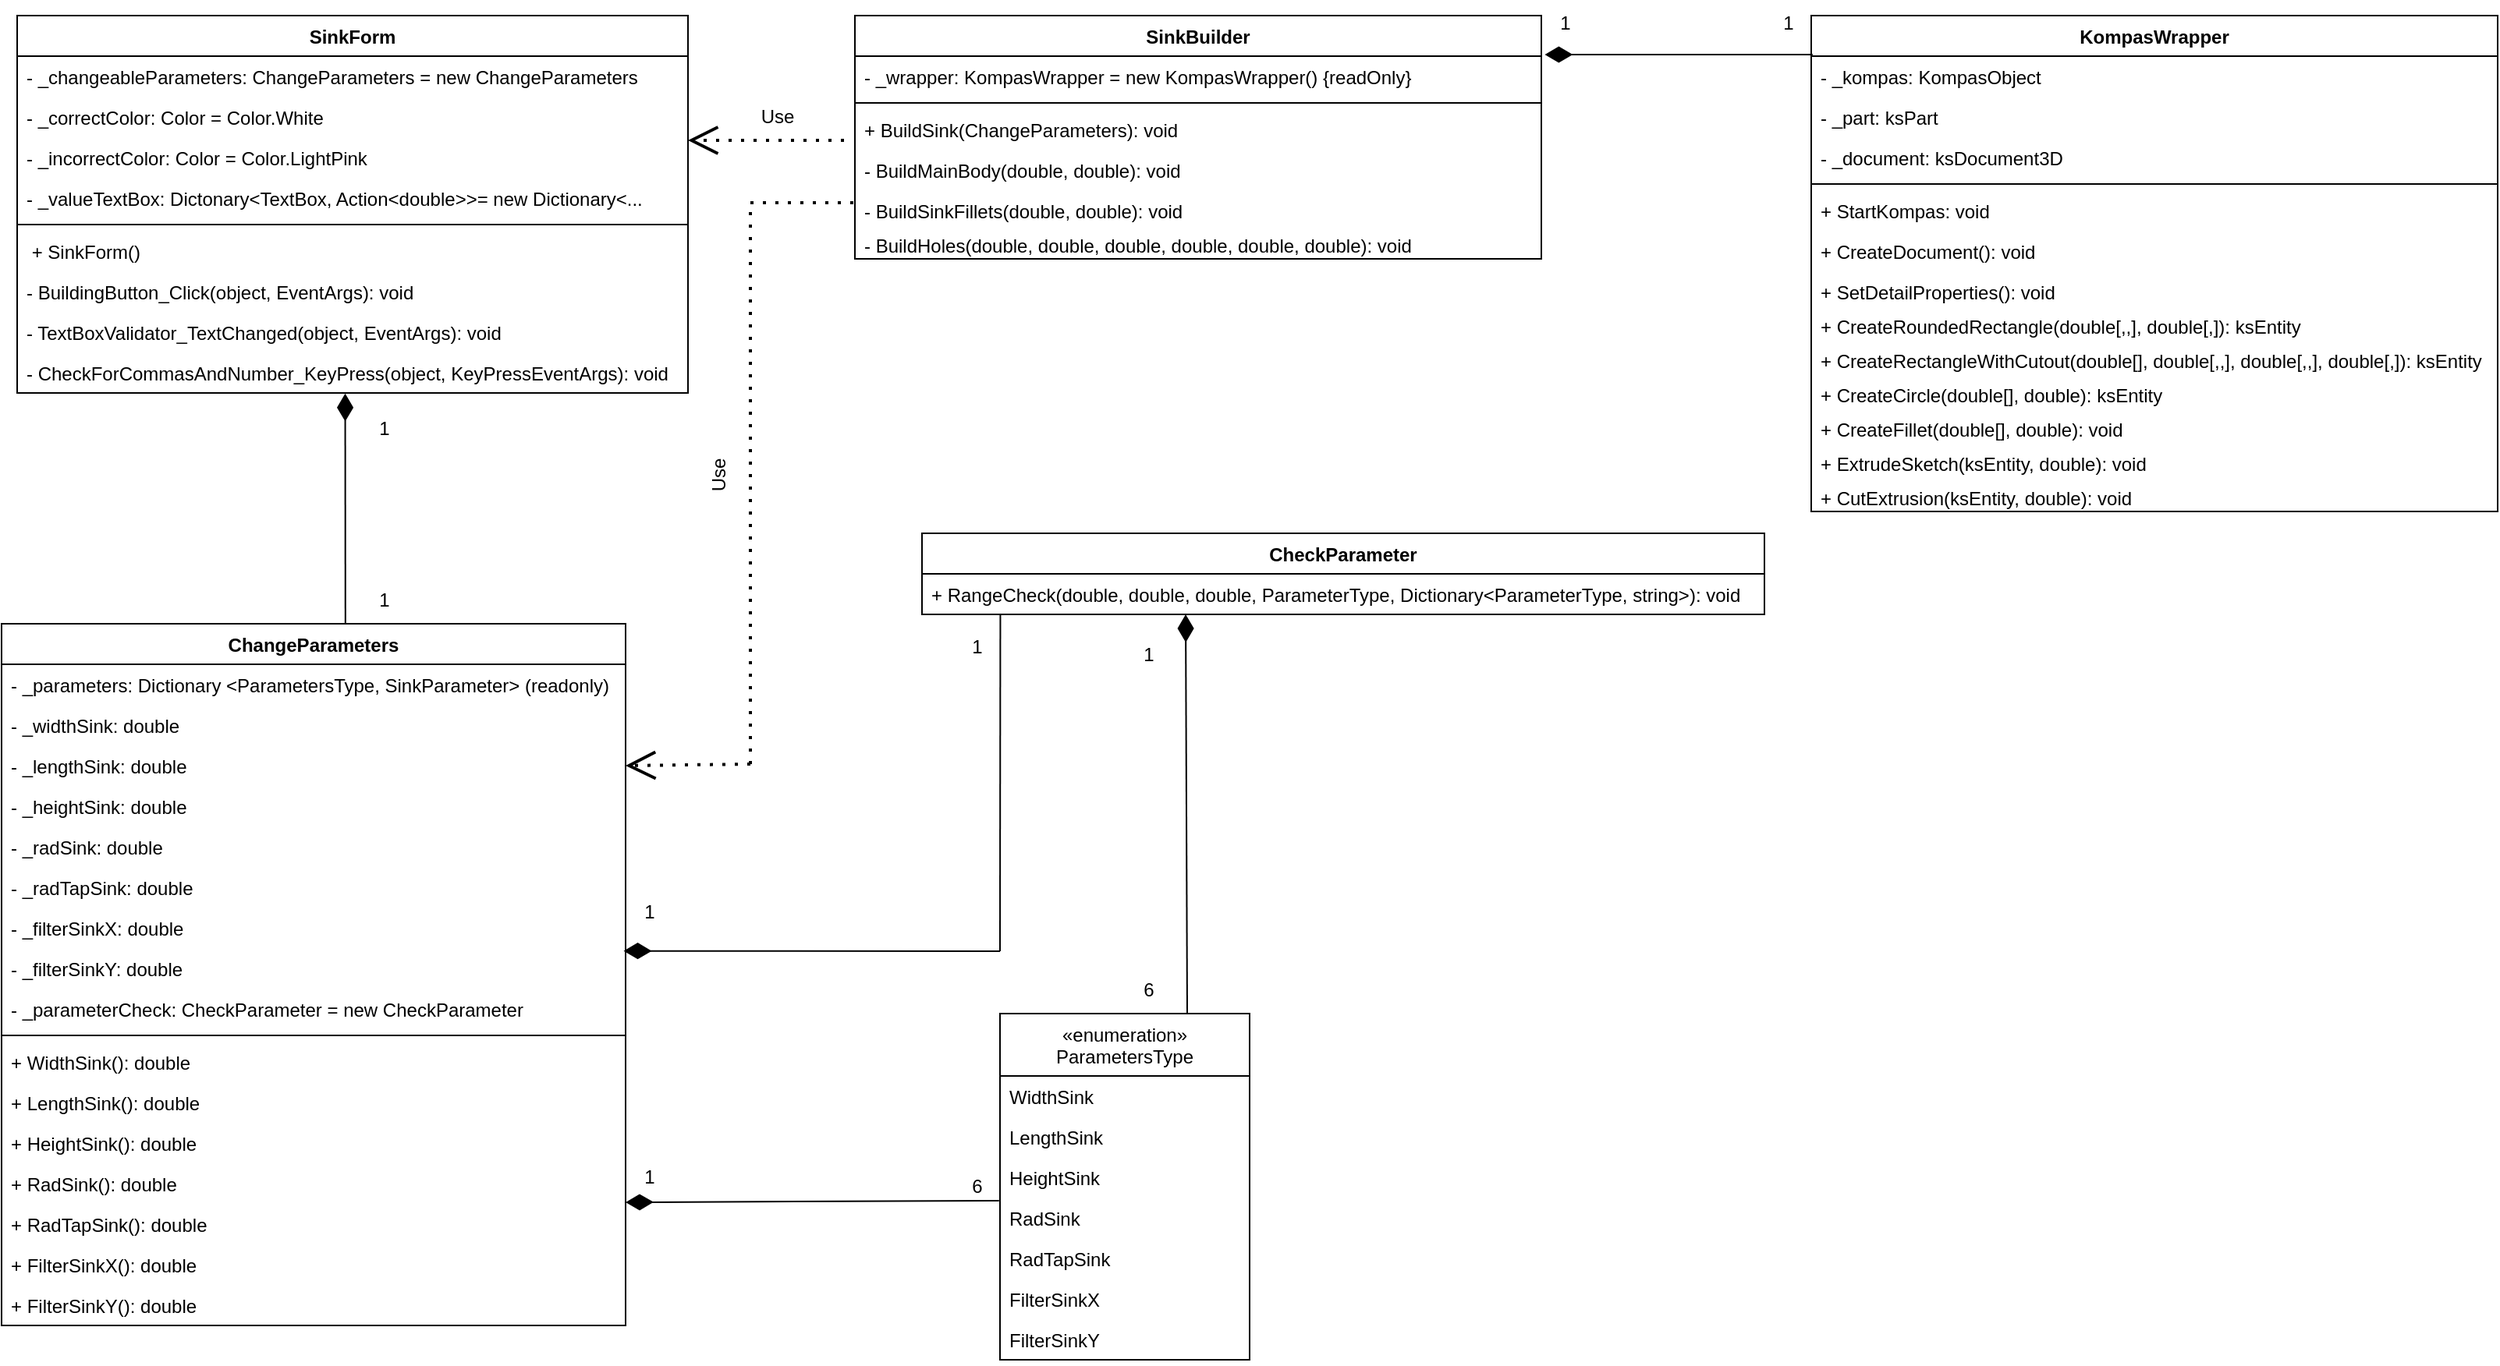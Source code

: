 <mxfile version="20.7.4" type="device"><diagram id="C5RBs43oDa-KdzZeNtuy" name="Page-1"><mxGraphModel dx="1922" dy="2134" grid="1" gridSize="10" guides="1" tooltips="1" connect="1" arrows="1" fold="1" page="1" pageScale="1" pageWidth="827" pageHeight="1169" math="0" shadow="0"><root><mxCell id="WIyWlLk6GJQsqaUBKTNV-0"/><mxCell id="WIyWlLk6GJQsqaUBKTNV-1" parent="WIyWlLk6GJQsqaUBKTNV-0"/><mxCell id="2b7lycrdqotIp7U3KDZW-11" value="«enumeration»&#10;ParametersType" style="swimlane;fontStyle=0;childLayout=stackLayout;horizontal=1;startSize=40;fillColor=none;horizontalStack=0;resizeParent=1;resizeParentMax=0;resizeLast=0;collapsible=1;marginBottom=0;" parent="WIyWlLk6GJQsqaUBKTNV-1" vertex="1"><mxGeometry x="760" y="600" width="160" height="222" as="geometry"/></mxCell><mxCell id="2b7lycrdqotIp7U3KDZW-12" value="WidthSink" style="text;strokeColor=none;fillColor=none;align=left;verticalAlign=top;spacingLeft=4;spacingRight=4;overflow=hidden;rotatable=0;points=[[0,0.5],[1,0.5]];portConstraint=eastwest;" parent="2b7lycrdqotIp7U3KDZW-11" vertex="1"><mxGeometry y="40" width="160" height="26" as="geometry"/></mxCell><mxCell id="2b7lycrdqotIp7U3KDZW-13" value="LengthSink" style="text;strokeColor=none;fillColor=none;align=left;verticalAlign=top;spacingLeft=4;spacingRight=4;overflow=hidden;rotatable=0;points=[[0,0.5],[1,0.5]];portConstraint=eastwest;" parent="2b7lycrdqotIp7U3KDZW-11" vertex="1"><mxGeometry y="66" width="160" height="26" as="geometry"/></mxCell><mxCell id="2b7lycrdqotIp7U3KDZW-15" value="HeightSink" style="text;strokeColor=none;fillColor=none;align=left;verticalAlign=top;spacingLeft=4;spacingRight=4;overflow=hidden;rotatable=0;points=[[0,0.5],[1,0.5]];portConstraint=eastwest;" parent="2b7lycrdqotIp7U3KDZW-11" vertex="1"><mxGeometry y="92" width="160" height="26" as="geometry"/></mxCell><mxCell id="2b7lycrdqotIp7U3KDZW-16" value="RadSink" style="text;strokeColor=none;fillColor=none;align=left;verticalAlign=top;spacingLeft=4;spacingRight=4;overflow=hidden;rotatable=0;points=[[0,0.5],[1,0.5]];portConstraint=eastwest;" parent="2b7lycrdqotIp7U3KDZW-11" vertex="1"><mxGeometry y="118" width="160" height="26" as="geometry"/></mxCell><mxCell id="2b7lycrdqotIp7U3KDZW-14" value="RadTapSink" style="text;strokeColor=none;fillColor=none;align=left;verticalAlign=top;spacingLeft=4;spacingRight=4;overflow=hidden;rotatable=0;points=[[0,0.5],[1,0.5]];portConstraint=eastwest;" parent="2b7lycrdqotIp7U3KDZW-11" vertex="1"><mxGeometry y="144" width="160" height="26" as="geometry"/></mxCell><mxCell id="oP7Fk-LFjUkk68pBzpPF-30" value="FilterSinkX" style="text;strokeColor=none;fillColor=none;align=left;verticalAlign=top;spacingLeft=4;spacingRight=4;overflow=hidden;rotatable=0;points=[[0,0.5],[1,0.5]];portConstraint=eastwest;" vertex="1" parent="2b7lycrdqotIp7U3KDZW-11"><mxGeometry y="170" width="160" height="26" as="geometry"/></mxCell><mxCell id="oP7Fk-LFjUkk68pBzpPF-29" value="FilterSinkY" style="text;strokeColor=none;fillColor=none;align=left;verticalAlign=top;spacingLeft=4;spacingRight=4;overflow=hidden;rotatable=0;points=[[0,0.5],[1,0.5]];portConstraint=eastwest;" vertex="1" parent="2b7lycrdqotIp7U3KDZW-11"><mxGeometry y="196" width="160" height="26" as="geometry"/></mxCell><mxCell id="2b7lycrdqotIp7U3KDZW-26" value="ChangeParameters" style="swimlane;fontStyle=1;align=center;verticalAlign=top;childLayout=stackLayout;horizontal=1;startSize=26;horizontalStack=0;resizeParent=1;resizeParentMax=0;resizeLast=0;collapsible=1;marginBottom=0;" parent="WIyWlLk6GJQsqaUBKTNV-1" vertex="1"><mxGeometry x="120" y="350" width="400" height="450" as="geometry"/></mxCell><mxCell id="2b7lycrdqotIp7U3KDZW-27" value="- _parameters: Dictionary &lt;ParametersType, SinkParameter&gt; (readonly)" style="text;strokeColor=none;fillColor=none;align=left;verticalAlign=top;spacingLeft=4;spacingRight=4;overflow=hidden;rotatable=0;points=[[0,0.5],[1,0.5]];portConstraint=eastwest;" parent="2b7lycrdqotIp7U3KDZW-26" vertex="1"><mxGeometry y="26" width="400" height="26" as="geometry"/></mxCell><mxCell id="oP7Fk-LFjUkk68pBzpPF-5" value="- _widthSink: double" style="text;strokeColor=none;fillColor=none;align=left;verticalAlign=top;spacingLeft=4;spacingRight=4;overflow=hidden;rotatable=0;points=[[0,0.5],[1,0.5]];portConstraint=eastwest;" vertex="1" parent="2b7lycrdqotIp7U3KDZW-26"><mxGeometry y="52" width="400" height="26" as="geometry"/></mxCell><mxCell id="oP7Fk-LFjUkk68pBzpPF-6" value="- _lengthSink: double" style="text;strokeColor=none;fillColor=none;align=left;verticalAlign=top;spacingLeft=4;spacingRight=4;overflow=hidden;rotatable=0;points=[[0,0.5],[1,0.5]];portConstraint=eastwest;" vertex="1" parent="2b7lycrdqotIp7U3KDZW-26"><mxGeometry y="78" width="400" height="26" as="geometry"/></mxCell><mxCell id="oP7Fk-LFjUkk68pBzpPF-7" value="- _heightSink: double" style="text;strokeColor=none;fillColor=none;align=left;verticalAlign=top;spacingLeft=4;spacingRight=4;overflow=hidden;rotatable=0;points=[[0,0.5],[1,0.5]];portConstraint=eastwest;" vertex="1" parent="2b7lycrdqotIp7U3KDZW-26"><mxGeometry y="104" width="400" height="26" as="geometry"/></mxCell><mxCell id="oP7Fk-LFjUkk68pBzpPF-8" value="- _radSink: double" style="text;strokeColor=none;fillColor=none;align=left;verticalAlign=top;spacingLeft=4;spacingRight=4;overflow=hidden;rotatable=0;points=[[0,0.5],[1,0.5]];portConstraint=eastwest;" vertex="1" parent="2b7lycrdqotIp7U3KDZW-26"><mxGeometry y="130" width="400" height="26" as="geometry"/></mxCell><mxCell id="oP7Fk-LFjUkk68pBzpPF-9" value="- _radTapSink: double" style="text;strokeColor=none;fillColor=none;align=left;verticalAlign=top;spacingLeft=4;spacingRight=4;overflow=hidden;rotatable=0;points=[[0,0.5],[1,0.5]];portConstraint=eastwest;" vertex="1" parent="2b7lycrdqotIp7U3KDZW-26"><mxGeometry y="156" width="400" height="26" as="geometry"/></mxCell><mxCell id="oP7Fk-LFjUkk68pBzpPF-10" value="- _filterSinkX: double" style="text;strokeColor=none;fillColor=none;align=left;verticalAlign=top;spacingLeft=4;spacingRight=4;overflow=hidden;rotatable=0;points=[[0,0.5],[1,0.5]];portConstraint=eastwest;" vertex="1" parent="2b7lycrdqotIp7U3KDZW-26"><mxGeometry y="182" width="400" height="26" as="geometry"/></mxCell><mxCell id="oP7Fk-LFjUkk68pBzpPF-11" value="- _filterSinkY: double" style="text;strokeColor=none;fillColor=none;align=left;verticalAlign=top;spacingLeft=4;spacingRight=4;overflow=hidden;rotatable=0;points=[[0,0.5],[1,0.5]];portConstraint=eastwest;" vertex="1" parent="2b7lycrdqotIp7U3KDZW-26"><mxGeometry y="208" width="400" height="26" as="geometry"/></mxCell><mxCell id="oP7Fk-LFjUkk68pBzpPF-12" value="- _parameterCheck: CheckParameter = new CheckParameter" style="text;strokeColor=none;fillColor=none;align=left;verticalAlign=top;spacingLeft=4;spacingRight=4;overflow=hidden;rotatable=0;points=[[0,0.5],[1,0.5]];portConstraint=eastwest;" vertex="1" parent="2b7lycrdqotIp7U3KDZW-26"><mxGeometry y="234" width="400" height="26" as="geometry"/></mxCell><mxCell id="2b7lycrdqotIp7U3KDZW-29" value="" style="line;strokeWidth=1;fillColor=none;align=left;verticalAlign=middle;spacingTop=-1;spacingLeft=3;spacingRight=3;rotatable=0;labelPosition=right;points=[];portConstraint=eastwest;strokeColor=inherit;" parent="2b7lycrdqotIp7U3KDZW-26" vertex="1"><mxGeometry y="260" width="400" height="8" as="geometry"/></mxCell><mxCell id="2b7lycrdqotIp7U3KDZW-30" value="+ WidthSink(): double" style="text;strokeColor=none;fillColor=none;align=left;verticalAlign=top;spacingLeft=4;spacingRight=4;overflow=hidden;rotatable=0;points=[[0,0.5],[1,0.5]];portConstraint=eastwest;" parent="2b7lycrdqotIp7U3KDZW-26" vertex="1"><mxGeometry y="268" width="400" height="26" as="geometry"/></mxCell><mxCell id="oP7Fk-LFjUkk68pBzpPF-13" value="+ LengthSink(): double" style="text;strokeColor=none;fillColor=none;align=left;verticalAlign=top;spacingLeft=4;spacingRight=4;overflow=hidden;rotatable=0;points=[[0,0.5],[1,0.5]];portConstraint=eastwest;" vertex="1" parent="2b7lycrdqotIp7U3KDZW-26"><mxGeometry y="294" width="400" height="26" as="geometry"/></mxCell><mxCell id="oP7Fk-LFjUkk68pBzpPF-15" value="+ HeightSink(): double" style="text;strokeColor=none;fillColor=none;align=left;verticalAlign=top;spacingLeft=4;spacingRight=4;overflow=hidden;rotatable=0;points=[[0,0.5],[1,0.5]];portConstraint=eastwest;" vertex="1" parent="2b7lycrdqotIp7U3KDZW-26"><mxGeometry y="320" width="400" height="26" as="geometry"/></mxCell><mxCell id="oP7Fk-LFjUkk68pBzpPF-17" value="+ RadSink(): double" style="text;strokeColor=none;fillColor=none;align=left;verticalAlign=top;spacingLeft=4;spacingRight=4;overflow=hidden;rotatable=0;points=[[0,0.5],[1,0.5]];portConstraint=eastwest;" vertex="1" parent="2b7lycrdqotIp7U3KDZW-26"><mxGeometry y="346" width="400" height="26" as="geometry"/></mxCell><mxCell id="oP7Fk-LFjUkk68pBzpPF-18" value="+ RadTapSink(): double" style="text;strokeColor=none;fillColor=none;align=left;verticalAlign=top;spacingLeft=4;spacingRight=4;overflow=hidden;rotatable=0;points=[[0,0.5],[1,0.5]];portConstraint=eastwest;" vertex="1" parent="2b7lycrdqotIp7U3KDZW-26"><mxGeometry y="372" width="400" height="26" as="geometry"/></mxCell><mxCell id="oP7Fk-LFjUkk68pBzpPF-19" value="+ FilterSinkX(): double" style="text;strokeColor=none;fillColor=none;align=left;verticalAlign=top;spacingLeft=4;spacingRight=4;overflow=hidden;rotatable=0;points=[[0,0.5],[1,0.5]];portConstraint=eastwest;" vertex="1" parent="2b7lycrdqotIp7U3KDZW-26"><mxGeometry y="398" width="400" height="26" as="geometry"/></mxCell><mxCell id="oP7Fk-LFjUkk68pBzpPF-20" value="+ FilterSinkY(): double" style="text;strokeColor=none;fillColor=none;align=left;verticalAlign=top;spacingLeft=4;spacingRight=4;overflow=hidden;rotatable=0;points=[[0,0.5],[1,0.5]];portConstraint=eastwest;" vertex="1" parent="2b7lycrdqotIp7U3KDZW-26"><mxGeometry y="424" width="400" height="26" as="geometry"/></mxCell><mxCell id="2b7lycrdqotIp7U3KDZW-48" value="SinkForm" style="swimlane;fontStyle=1;align=center;verticalAlign=top;childLayout=stackLayout;horizontal=1;startSize=26;horizontalStack=0;resizeParent=1;resizeParentMax=0;resizeLast=0;collapsible=1;marginBottom=0;" parent="WIyWlLk6GJQsqaUBKTNV-1" vertex="1"><mxGeometry x="130" y="-40" width="430" height="242" as="geometry"><mxRectangle x="200" y="120" width="100" height="30" as="alternateBounds"/></mxGeometry></mxCell><mxCell id="2b7lycrdqotIp7U3KDZW-61" value="- _changeableParameters: ChangeParameters = new ChangeParameters" style="text;strokeColor=none;fillColor=none;align=left;verticalAlign=top;spacingLeft=4;spacingRight=4;overflow=hidden;rotatable=0;points=[[0,0.5],[1,0.5]];portConstraint=eastwest;" parent="2b7lycrdqotIp7U3KDZW-48" vertex="1"><mxGeometry y="26" width="430" height="26" as="geometry"/></mxCell><mxCell id="59yTeGWYXiRj95ntjpzo-0" value="- _correctColor: Color = Color.White" style="text;strokeColor=none;fillColor=none;align=left;verticalAlign=top;spacingLeft=4;spacingRight=4;overflow=hidden;rotatable=0;points=[[0,0.5],[1,0.5]];portConstraint=eastwest;" parent="2b7lycrdqotIp7U3KDZW-48" vertex="1"><mxGeometry y="52" width="430" height="26" as="geometry"/></mxCell><mxCell id="oP7Fk-LFjUkk68pBzpPF-0" value="- _incorrectColor: Color = Color.LightPink" style="text;strokeColor=none;fillColor=none;align=left;verticalAlign=top;spacingLeft=4;spacingRight=4;overflow=hidden;rotatable=0;points=[[0,0.5],[1,0.5]];portConstraint=eastwest;" vertex="1" parent="2b7lycrdqotIp7U3KDZW-48"><mxGeometry y="78" width="430" height="26" as="geometry"/></mxCell><mxCell id="2b7lycrdqotIp7U3KDZW-51" value="- _valueTextBox: Dictonary&lt;TextBox, Action&lt;double&gt;&gt;= new Dictionary&lt;..." style="text;strokeColor=none;fillColor=none;align=left;verticalAlign=top;spacingLeft=4;spacingRight=4;overflow=hidden;rotatable=0;points=[[0,0.5],[1,0.5]];portConstraint=eastwest;" parent="2b7lycrdqotIp7U3KDZW-48" vertex="1"><mxGeometry y="104" width="430" height="26" as="geometry"/></mxCell><mxCell id="2b7lycrdqotIp7U3KDZW-50" value="" style="line;strokeWidth=1;fillColor=none;align=left;verticalAlign=middle;spacingTop=-1;spacingLeft=3;spacingRight=3;rotatable=0;labelPosition=right;points=[];portConstraint=eastwest;strokeColor=inherit;" parent="2b7lycrdqotIp7U3KDZW-48" vertex="1"><mxGeometry y="130" width="430" height="8" as="geometry"/></mxCell><mxCell id="2b7lycrdqotIp7U3KDZW-74" value=" + SinkForm()" style="text;strokeColor=none;fillColor=none;align=left;verticalAlign=top;spacingLeft=4;spacingRight=4;overflow=hidden;rotatable=0;points=[[0,0.5],[1,0.5]];portConstraint=eastwest;" parent="2b7lycrdqotIp7U3KDZW-48" vertex="1"><mxGeometry y="138" width="430" height="26" as="geometry"/></mxCell><mxCell id="59yTeGWYXiRj95ntjpzo-11" value="- BuildingButton_Click(object, EventArgs): void" style="text;strokeColor=none;fillColor=none;align=left;verticalAlign=top;spacingLeft=4;spacingRight=4;overflow=hidden;rotatable=0;points=[[0,0.5],[1,0.5]];portConstraint=eastwest;" parent="2b7lycrdqotIp7U3KDZW-48" vertex="1"><mxGeometry y="164" width="430" height="26" as="geometry"/></mxCell><mxCell id="oP7Fk-LFjUkk68pBzpPF-1" value="- TextBoxValidator_TextChanged(object, EventArgs): void" style="text;strokeColor=none;fillColor=none;align=left;verticalAlign=top;spacingLeft=4;spacingRight=4;overflow=hidden;rotatable=0;points=[[0,0.5],[1,0.5]];portConstraint=eastwest;" vertex="1" parent="2b7lycrdqotIp7U3KDZW-48"><mxGeometry y="190" width="430" height="26" as="geometry"/></mxCell><mxCell id="oP7Fk-LFjUkk68pBzpPF-3" value="- CheckForCommasAndNumber_KeyPress(object, KeyPressEventArgs): void" style="text;strokeColor=none;fillColor=none;align=left;verticalAlign=top;spacingLeft=4;spacingRight=4;overflow=hidden;rotatable=0;points=[[0,0.5],[1,0.5]];portConstraint=eastwest;" vertex="1" parent="2b7lycrdqotIp7U3KDZW-48"><mxGeometry y="216" width="430" height="26" as="geometry"/></mxCell><mxCell id="2b7lycrdqotIp7U3KDZW-52" value="SinkBuilder" style="swimlane;fontStyle=1;align=center;verticalAlign=top;childLayout=stackLayout;horizontal=1;startSize=26;horizontalStack=0;resizeParent=1;resizeParentMax=0;resizeLast=0;collapsible=1;marginBottom=0;" parent="WIyWlLk6GJQsqaUBKTNV-1" vertex="1"><mxGeometry x="667" y="-40" width="440" height="156" as="geometry"/></mxCell><mxCell id="2b7lycrdqotIp7U3KDZW-53" value="- _wrapper: KompasWrapper = new KompasWrapper() {readOnly}" style="text;strokeColor=none;fillColor=none;align=left;verticalAlign=top;spacingLeft=4;spacingRight=4;overflow=hidden;rotatable=0;points=[[0,0.5],[1,0.5]];portConstraint=eastwest;" parent="2b7lycrdqotIp7U3KDZW-52" vertex="1"><mxGeometry y="26" width="440" height="26" as="geometry"/></mxCell><mxCell id="2b7lycrdqotIp7U3KDZW-54" value="" style="line;strokeWidth=1;fillColor=none;align=left;verticalAlign=middle;spacingTop=-1;spacingLeft=3;spacingRight=3;rotatable=0;labelPosition=right;points=[];portConstraint=eastwest;strokeColor=inherit;" parent="2b7lycrdqotIp7U3KDZW-52" vertex="1"><mxGeometry y="52" width="440" height="8" as="geometry"/></mxCell><mxCell id="2b7lycrdqotIp7U3KDZW-60" value="+ BuildSink(ChangeParameters): void" style="text;strokeColor=none;fillColor=none;align=left;verticalAlign=top;spacingLeft=4;spacingRight=4;overflow=hidden;rotatable=0;points=[[0,0.5],[1,0.5]];portConstraint=eastwest;" parent="2b7lycrdqotIp7U3KDZW-52" vertex="1"><mxGeometry y="60" width="440" height="26" as="geometry"/></mxCell><mxCell id="2b7lycrdqotIp7U3KDZW-55" value="- BuildMainBody(double, double): void" style="text;strokeColor=none;fillColor=none;align=left;verticalAlign=top;spacingLeft=4;spacingRight=4;overflow=hidden;rotatable=0;points=[[0,0.5],[1,0.5]];portConstraint=eastwest;" parent="2b7lycrdqotIp7U3KDZW-52" vertex="1"><mxGeometry y="86" width="440" height="26" as="geometry"/></mxCell><mxCell id="jXQxyynQfZ4mMQabCQf3-2" value="- BuildSinkFillets(double, double): void" style="text;strokeColor=none;fillColor=none;align=left;verticalAlign=top;spacingLeft=4;spacingRight=4;overflow=hidden;rotatable=0;points=[[0,0.5],[1,0.5]];portConstraint=eastwest;" parent="2b7lycrdqotIp7U3KDZW-52" vertex="1"><mxGeometry y="112" width="440" height="22" as="geometry"/></mxCell><mxCell id="jXQxyynQfZ4mMQabCQf3-3" value="- BuildHoles(double, double, double, double, double, double): void" style="text;strokeColor=none;fillColor=none;align=left;verticalAlign=top;spacingLeft=4;spacingRight=4;overflow=hidden;rotatable=0;points=[[0,0.5],[1,0.5]];portConstraint=eastwest;" parent="2b7lycrdqotIp7U3KDZW-52" vertex="1"><mxGeometry y="134" width="440" height="22" as="geometry"/></mxCell><mxCell id="oP7Fk-LFjUkk68pBzpPF-21" value="CheckParameter" style="swimlane;fontStyle=1;align=center;verticalAlign=top;childLayout=stackLayout;horizontal=1;startSize=26;horizontalStack=0;resizeParent=1;resizeParentMax=0;resizeLast=0;collapsible=1;marginBottom=0;" vertex="1" parent="WIyWlLk6GJQsqaUBKTNV-1"><mxGeometry x="710" y="292" width="540" height="52" as="geometry"/></mxCell><mxCell id="oP7Fk-LFjUkk68pBzpPF-22" value="+ RangeCheck(double, double, double, ParameterType, Dictionary&lt;ParameterType, string&gt;): void" style="text;strokeColor=none;fillColor=none;align=left;verticalAlign=top;spacingLeft=4;spacingRight=4;overflow=hidden;rotatable=0;points=[[0,0.5],[1,0.5]];portConstraint=eastwest;" vertex="1" parent="oP7Fk-LFjUkk68pBzpPF-21"><mxGeometry y="26" width="540" height="26" as="geometry"/></mxCell><mxCell id="oP7Fk-LFjUkk68pBzpPF-31" value="KompasWrapper" style="swimlane;fontStyle=1;align=center;verticalAlign=top;childLayout=stackLayout;horizontal=1;startSize=26;horizontalStack=0;resizeParent=1;resizeParentMax=0;resizeLast=0;collapsible=1;marginBottom=0;" vertex="1" parent="WIyWlLk6GJQsqaUBKTNV-1"><mxGeometry x="1280" y="-40" width="440" height="318" as="geometry"/></mxCell><mxCell id="oP7Fk-LFjUkk68pBzpPF-32" value="- _kompas: KompasObject" style="text;strokeColor=none;fillColor=none;align=left;verticalAlign=top;spacingLeft=4;spacingRight=4;overflow=hidden;rotatable=0;points=[[0,0.5],[1,0.5]];portConstraint=eastwest;" vertex="1" parent="oP7Fk-LFjUkk68pBzpPF-31"><mxGeometry y="26" width="440" height="26" as="geometry"/></mxCell><mxCell id="oP7Fk-LFjUkk68pBzpPF-33" value="- _part: ksPart" style="text;strokeColor=none;fillColor=none;align=left;verticalAlign=top;spacingLeft=4;spacingRight=4;overflow=hidden;rotatable=0;points=[[0,0.5],[1,0.5]];portConstraint=eastwest;" vertex="1" parent="oP7Fk-LFjUkk68pBzpPF-31"><mxGeometry y="52" width="440" height="26" as="geometry"/></mxCell><mxCell id="oP7Fk-LFjUkk68pBzpPF-41" value="- _document: ksDocument3D" style="text;strokeColor=none;fillColor=none;align=left;verticalAlign=top;spacingLeft=4;spacingRight=4;overflow=hidden;rotatable=0;points=[[0,0.5],[1,0.5]];portConstraint=eastwest;" vertex="1" parent="oP7Fk-LFjUkk68pBzpPF-31"><mxGeometry y="78" width="440" height="26" as="geometry"/></mxCell><mxCell id="oP7Fk-LFjUkk68pBzpPF-34" value="" style="line;strokeWidth=1;fillColor=none;align=left;verticalAlign=middle;spacingTop=-1;spacingLeft=3;spacingRight=3;rotatable=0;labelPosition=right;points=[];portConstraint=eastwest;strokeColor=inherit;" vertex="1" parent="oP7Fk-LFjUkk68pBzpPF-31"><mxGeometry y="104" width="440" height="8" as="geometry"/></mxCell><mxCell id="oP7Fk-LFjUkk68pBzpPF-35" value="+ StartKompas: void" style="text;strokeColor=none;fillColor=none;align=left;verticalAlign=top;spacingLeft=4;spacingRight=4;overflow=hidden;rotatable=0;points=[[0,0.5],[1,0.5]];portConstraint=eastwest;" vertex="1" parent="oP7Fk-LFjUkk68pBzpPF-31"><mxGeometry y="112" width="440" height="26" as="geometry"/></mxCell><mxCell id="oP7Fk-LFjUkk68pBzpPF-36" value="+ CreateDocument(): void" style="text;strokeColor=none;fillColor=none;align=left;verticalAlign=top;spacingLeft=4;spacingRight=4;overflow=hidden;rotatable=0;points=[[0,0.5],[1,0.5]];portConstraint=eastwest;" vertex="1" parent="oP7Fk-LFjUkk68pBzpPF-31"><mxGeometry y="138" width="440" height="26" as="geometry"/></mxCell><mxCell id="oP7Fk-LFjUkk68pBzpPF-37" value="+ SetDetailProperties(): void" style="text;strokeColor=none;fillColor=none;align=left;verticalAlign=top;spacingLeft=4;spacingRight=4;overflow=hidden;rotatable=0;points=[[0,0.5],[1,0.5]];portConstraint=eastwest;" vertex="1" parent="oP7Fk-LFjUkk68pBzpPF-31"><mxGeometry y="164" width="440" height="22" as="geometry"/></mxCell><mxCell id="oP7Fk-LFjUkk68pBzpPF-38" value="+ CreateRoundedRectangle(double[,,], double[,]): ksEntity" style="text;strokeColor=none;fillColor=none;align=left;verticalAlign=top;spacingLeft=4;spacingRight=4;overflow=hidden;rotatable=0;points=[[0,0.5],[1,0.5]];portConstraint=eastwest;" vertex="1" parent="oP7Fk-LFjUkk68pBzpPF-31"><mxGeometry y="186" width="440" height="22" as="geometry"/></mxCell><mxCell id="oP7Fk-LFjUkk68pBzpPF-39" value="+ CreateRectangleWithCutout(double[], double[,,], double[,,], double[,]): ksEntity" style="text;strokeColor=none;fillColor=none;align=left;verticalAlign=top;spacingLeft=4;spacingRight=4;overflow=hidden;rotatable=0;points=[[0,0.5],[1,0.5]];portConstraint=eastwest;" vertex="1" parent="oP7Fk-LFjUkk68pBzpPF-31"><mxGeometry y="208" width="440" height="22" as="geometry"/></mxCell><mxCell id="oP7Fk-LFjUkk68pBzpPF-40" value="+ CreateCircle(double[], double): ksEntity" style="text;strokeColor=none;fillColor=none;align=left;verticalAlign=top;spacingLeft=4;spacingRight=4;overflow=hidden;rotatable=0;points=[[0,0.5],[1,0.5]];portConstraint=eastwest;" vertex="1" parent="oP7Fk-LFjUkk68pBzpPF-31"><mxGeometry y="230" width="440" height="22" as="geometry"/></mxCell><mxCell id="oP7Fk-LFjUkk68pBzpPF-42" value="+ CreateFillet(double[], double): void" style="text;strokeColor=none;fillColor=none;align=left;verticalAlign=top;spacingLeft=4;spacingRight=4;overflow=hidden;rotatable=0;points=[[0,0.5],[1,0.5]];portConstraint=eastwest;" vertex="1" parent="oP7Fk-LFjUkk68pBzpPF-31"><mxGeometry y="252" width="440" height="22" as="geometry"/></mxCell><mxCell id="oP7Fk-LFjUkk68pBzpPF-43" value="+ ExtrudeSketch(ksEntity, double): void" style="text;strokeColor=none;fillColor=none;align=left;verticalAlign=top;spacingLeft=4;spacingRight=4;overflow=hidden;rotatable=0;points=[[0,0.5],[1,0.5]];portConstraint=eastwest;" vertex="1" parent="oP7Fk-LFjUkk68pBzpPF-31"><mxGeometry y="274" width="440" height="22" as="geometry"/></mxCell><mxCell id="oP7Fk-LFjUkk68pBzpPF-44" value="+ CutExtrusion(ksEntity, double): void" style="text;strokeColor=none;fillColor=none;align=left;verticalAlign=top;spacingLeft=4;spacingRight=4;overflow=hidden;rotatable=0;points=[[0,0.5],[1,0.5]];portConstraint=eastwest;" vertex="1" parent="oP7Fk-LFjUkk68pBzpPF-31"><mxGeometry y="296" width="440" height="22" as="geometry"/></mxCell><mxCell id="oP7Fk-LFjUkk68pBzpPF-48" value="" style="endArrow=diamondThin;html=1;rounded=0;endFill=1;entryX=0.489;entryY=1.013;entryDx=0;entryDy=0;entryPerimeter=0;exitX=0.551;exitY=-0.001;exitDx=0;exitDy=0;strokeWidth=1;startSize=6;endSize=15;exitPerimeter=0;" edge="1" parent="WIyWlLk6GJQsqaUBKTNV-1" source="2b7lycrdqotIp7U3KDZW-26" target="oP7Fk-LFjUkk68pBzpPF-3"><mxGeometry width="50" height="50" relative="1" as="geometry"><mxPoint x="540" y="520" as="sourcePoint"/><mxPoint x="590" y="470" as="targetPoint"/></mxGeometry></mxCell><mxCell id="oP7Fk-LFjUkk68pBzpPF-49" value="1" style="text;html=1;align=center;verticalAlign=middle;resizable=0;points=[];autosize=1;strokeColor=none;fillColor=none;" vertex="1" parent="WIyWlLk6GJQsqaUBKTNV-1"><mxGeometry x="350" y="210" width="30" height="30" as="geometry"/></mxCell><mxCell id="oP7Fk-LFjUkk68pBzpPF-50" value="1" style="text;html=1;align=center;verticalAlign=middle;resizable=0;points=[];autosize=1;strokeColor=none;fillColor=none;" vertex="1" parent="WIyWlLk6GJQsqaUBKTNV-1"><mxGeometry x="350" y="320" width="30" height="30" as="geometry"/></mxCell><mxCell id="oP7Fk-LFjUkk68pBzpPF-54" value="" style="endArrow=diamondThin;html=1;rounded=0;endFill=1;entryX=0.997;entryY=1.07;entryDx=0;entryDy=0;strokeWidth=1;startSize=6;endSize=15;entryPerimeter=0;" edge="1" parent="WIyWlLk6GJQsqaUBKTNV-1" target="oP7Fk-LFjUkk68pBzpPF-10"><mxGeometry x="1" y="-336" width="50" height="50" relative="1" as="geometry"><mxPoint x="760" y="560" as="sourcePoint"/><mxPoint x="680.27" y="349.998" as="targetPoint"/><mxPoint x="-16" y="-104" as="offset"/></mxGeometry></mxCell><mxCell id="oP7Fk-LFjUkk68pBzpPF-55" value="" style="endArrow=none;html=1;rounded=0;strokeWidth=1;startSize=6;endSize=15;exitX=0.093;exitY=1;exitDx=0;exitDy=0;exitPerimeter=0;" edge="1" parent="WIyWlLk6GJQsqaUBKTNV-1" source="oP7Fk-LFjUkk68pBzpPF-22"><mxGeometry width="50" height="50" relative="1" as="geometry"><mxPoint x="640" y="510" as="sourcePoint"/><mxPoint x="760" y="560" as="targetPoint"/></mxGeometry></mxCell><mxCell id="oP7Fk-LFjUkk68pBzpPF-57" value="" style="endArrow=diamondThin;html=1;rounded=0;endFill=1;entryX=1;entryY=0.962;entryDx=0;entryDy=0;strokeWidth=1;startSize=6;endSize=15;entryPerimeter=0;exitX=-0.004;exitY=0.077;exitDx=0;exitDy=0;exitPerimeter=0;" edge="1" parent="WIyWlLk6GJQsqaUBKTNV-1" source="2b7lycrdqotIp7U3KDZW-16" target="oP7Fk-LFjUkk68pBzpPF-17"><mxGeometry x="1" y="-336" width="50" height="50" relative="1" as="geometry"><mxPoint x="640" y="710" as="sourcePoint"/><mxPoint x="600.27" y="662.998" as="targetPoint"/><mxPoint x="-16" y="-104" as="offset"/></mxGeometry></mxCell><mxCell id="oP7Fk-LFjUkk68pBzpPF-58" value="" style="endArrow=diamondThin;html=1;rounded=0;endFill=1;entryX=0.313;entryY=1;entryDx=0;entryDy=0;entryPerimeter=0;strokeWidth=1;startSize=6;endSize=15;exitX=0.75;exitY=0;exitDx=0;exitDy=0;" edge="1" parent="WIyWlLk6GJQsqaUBKTNV-1" source="2b7lycrdqotIp7U3KDZW-11" target="oP7Fk-LFjUkk68pBzpPF-22"><mxGeometry x="1" y="-336" width="50" height="50" relative="1" as="geometry"><mxPoint x="720" y="560" as="sourcePoint"/><mxPoint x="720.27" y="349.998" as="targetPoint"/><mxPoint x="-16" y="-104" as="offset"/></mxGeometry></mxCell><mxCell id="oP7Fk-LFjUkk68pBzpPF-59" value="1" style="text;html=1;align=center;verticalAlign=middle;resizable=0;points=[];autosize=1;strokeColor=none;fillColor=none;" vertex="1" parent="WIyWlLk6GJQsqaUBKTNV-1"><mxGeometry x="730" y="350" width="30" height="30" as="geometry"/></mxCell><mxCell id="oP7Fk-LFjUkk68pBzpPF-60" value="6" style="text;html=1;align=center;verticalAlign=middle;resizable=0;points=[];autosize=1;strokeColor=none;fillColor=none;" vertex="1" parent="WIyWlLk6GJQsqaUBKTNV-1"><mxGeometry x="840" y="570" width="30" height="30" as="geometry"/></mxCell><mxCell id="oP7Fk-LFjUkk68pBzpPF-61" value="1" style="text;html=1;align=center;verticalAlign=middle;resizable=0;points=[];autosize=1;strokeColor=none;fillColor=none;" vertex="1" parent="WIyWlLk6GJQsqaUBKTNV-1"><mxGeometry x="840" y="355" width="30" height="30" as="geometry"/></mxCell><mxCell id="oP7Fk-LFjUkk68pBzpPF-62" value="1" style="text;html=1;align=center;verticalAlign=middle;resizable=0;points=[];autosize=1;strokeColor=none;fillColor=none;" vertex="1" parent="WIyWlLk6GJQsqaUBKTNV-1"><mxGeometry x="520" y="520" width="30" height="30" as="geometry"/></mxCell><mxCell id="oP7Fk-LFjUkk68pBzpPF-63" value="1" style="text;html=1;align=center;verticalAlign=middle;resizable=0;points=[];autosize=1;strokeColor=none;fillColor=none;" vertex="1" parent="WIyWlLk6GJQsqaUBKTNV-1"><mxGeometry x="520" y="690" width="30" height="30" as="geometry"/></mxCell><mxCell id="oP7Fk-LFjUkk68pBzpPF-64" value="6" style="text;html=1;align=center;verticalAlign=middle;resizable=0;points=[];autosize=1;strokeColor=none;fillColor=none;" vertex="1" parent="WIyWlLk6GJQsqaUBKTNV-1"><mxGeometry x="730" y="696" width="30" height="30" as="geometry"/></mxCell><mxCell id="oP7Fk-LFjUkk68pBzpPF-65" value="" style="endArrow=diamondThin;html=1;rounded=0;endFill=1;strokeWidth=1;startSize=6;endSize=15;entryX=1.005;entryY=-0.038;entryDx=0;entryDy=0;entryPerimeter=0;exitX=0.002;exitY=-0.037;exitDx=0;exitDy=0;exitPerimeter=0;" edge="1" parent="WIyWlLk6GJQsqaUBKTNV-1" source="oP7Fk-LFjUkk68pBzpPF-32" target="2b7lycrdqotIp7U3KDZW-53"><mxGeometry x="1" y="-336" width="50" height="50" relative="1" as="geometry"><mxPoint x="1180" y="-15" as="sourcePoint"/><mxPoint x="1550" y="390" as="targetPoint"/><mxPoint x="-16" y="-104" as="offset"/></mxGeometry></mxCell><mxCell id="oP7Fk-LFjUkk68pBzpPF-68" value="" style="endArrow=open;dashed=1;html=1;dashPattern=1 3;strokeWidth=2;rounded=0;startSize=6;endSize=15;endFill=0;entryX=1;entryY=0.5;entryDx=0;entryDy=0;" edge="1" parent="WIyWlLk6GJQsqaUBKTNV-1" target="oP7Fk-LFjUkk68pBzpPF-6"><mxGeometry width="50" height="50" relative="1" as="geometry"><mxPoint x="600" y="440" as="sourcePoint"/><mxPoint x="610" y="470" as="targetPoint"/></mxGeometry></mxCell><mxCell id="oP7Fk-LFjUkk68pBzpPF-69" value="" style="endArrow=open;dashed=1;html=1;dashPattern=1 3;strokeWidth=2;rounded=0;startSize=6;endSize=15;endFill=0;" edge="1" parent="WIyWlLk6GJQsqaUBKTNV-1"><mxGeometry width="50" height="50" relative="1" as="geometry"><mxPoint x="660" y="40" as="sourcePoint"/><mxPoint x="560" y="40" as="targetPoint"/></mxGeometry></mxCell><mxCell id="oP7Fk-LFjUkk68pBzpPF-72" value="Use" style="text;html=1;align=center;verticalAlign=middle;resizable=0;points=[];autosize=1;strokeColor=none;fillColor=none;" vertex="1" parent="WIyWlLk6GJQsqaUBKTNV-1"><mxGeometry x="597" y="10" width="40" height="30" as="geometry"/></mxCell><mxCell id="oP7Fk-LFjUkk68pBzpPF-73" value="" style="endArrow=none;dashed=1;html=1;dashPattern=1 3;strokeWidth=2;rounded=0;startSize=6;endSize=15;" edge="1" parent="WIyWlLk6GJQsqaUBKTNV-1"><mxGeometry width="50" height="50" relative="1" as="geometry"><mxPoint x="600" y="80" as="sourcePoint"/><mxPoint x="670" y="80" as="targetPoint"/></mxGeometry></mxCell><mxCell id="oP7Fk-LFjUkk68pBzpPF-74" value="" style="endArrow=none;dashed=1;html=1;dashPattern=1 3;strokeWidth=2;rounded=0;startSize=6;endSize=15;" edge="1" parent="WIyWlLk6GJQsqaUBKTNV-1"><mxGeometry width="50" height="50" relative="1" as="geometry"><mxPoint x="600" y="440" as="sourcePoint"/><mxPoint x="600" y="80" as="targetPoint"/></mxGeometry></mxCell><mxCell id="oP7Fk-LFjUkk68pBzpPF-75" value="Use" style="text;html=1;align=center;verticalAlign=middle;resizable=0;points=[];autosize=1;strokeColor=none;fillColor=none;rotation=-90;" vertex="1" parent="WIyWlLk6GJQsqaUBKTNV-1"><mxGeometry x="560" y="240" width="40" height="30" as="geometry"/></mxCell><mxCell id="oP7Fk-LFjUkk68pBzpPF-76" value="1" style="text;html=1;align=center;verticalAlign=middle;resizable=0;points=[];autosize=1;strokeColor=none;fillColor=none;" vertex="1" parent="WIyWlLk6GJQsqaUBKTNV-1"><mxGeometry x="1107" y="-50" width="30" height="30" as="geometry"/></mxCell><mxCell id="oP7Fk-LFjUkk68pBzpPF-77" value="1" style="text;html=1;align=center;verticalAlign=middle;resizable=0;points=[];autosize=1;strokeColor=none;fillColor=none;" vertex="1" parent="WIyWlLk6GJQsqaUBKTNV-1"><mxGeometry x="1250" y="-50" width="30" height="30" as="geometry"/></mxCell></root></mxGraphModel></diagram></mxfile>